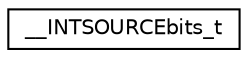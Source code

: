 digraph "Graphical Class Hierarchy"
{
  edge [fontname="Helvetica",fontsize="10",labelfontname="Helvetica",labelfontsize="10"];
  node [fontname="Helvetica",fontsize="10",shape=record];
  rankdir="LR";
  Node1 [label="__INTSOURCEbits_t",height=0.2,width=0.4,color="black", fillcolor="white", style="filled",URL="$union_____i_n_t_s_o_u_r_c_ebits__t.html"];
}
